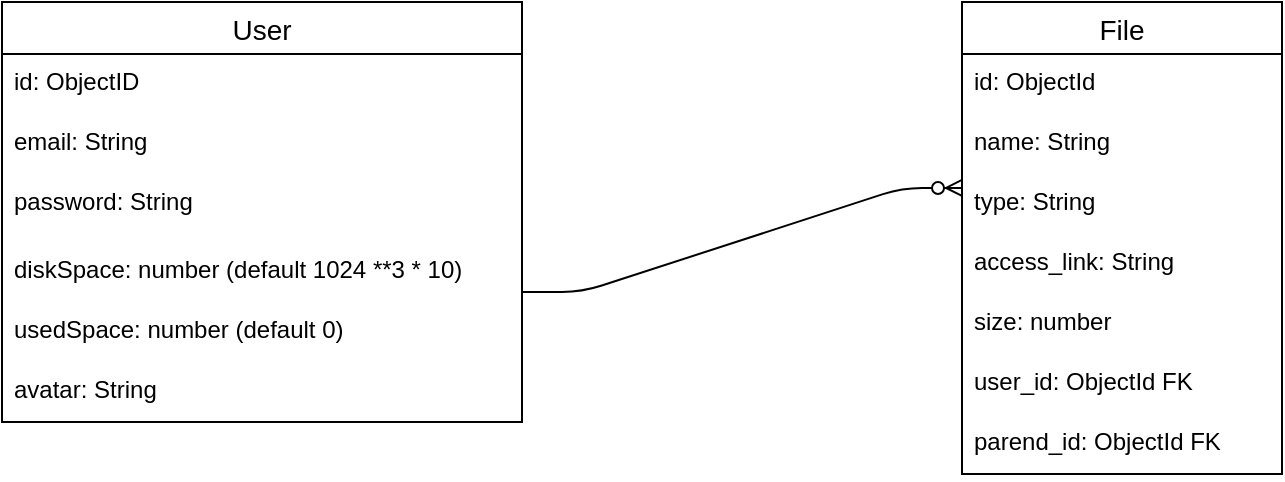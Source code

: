 <mxfile version="13.9.6" type="device"><diagram id="QykDhPz4uX0dL1uXyJBI" name="Page-1"><mxGraphModel dx="1554" dy="1163" grid="1" gridSize="10" guides="1" tooltips="1" connect="1" arrows="1" fold="1" page="1" pageScale="1" pageWidth="827" pageHeight="1169" math="0" shadow="0"><root><mxCell id="0"/><mxCell id="1" parent="0"/><mxCell id="ANq0B2OpQQytscGGBBXP-2" value="User" style="swimlane;fontStyle=0;childLayout=stackLayout;horizontal=1;startSize=26;horizontalStack=0;resizeParent=1;resizeParentMax=0;resizeLast=0;collapsible=1;marginBottom=0;align=center;fontSize=14;" vertex="1" parent="1"><mxGeometry x="110" y="585" width="260" height="210" as="geometry"/></mxCell><mxCell id="ANq0B2OpQQytscGGBBXP-3" value="id: ObjectID" style="text;strokeColor=none;fillColor=none;spacingLeft=4;spacingRight=4;overflow=hidden;rotatable=0;points=[[0,0.5],[1,0.5]];portConstraint=eastwest;fontSize=12;" vertex="1" parent="ANq0B2OpQQytscGGBBXP-2"><mxGeometry y="26" width="260" height="30" as="geometry"/></mxCell><mxCell id="ANq0B2OpQQytscGGBBXP-4" value="email: String" style="text;strokeColor=none;fillColor=none;spacingLeft=4;spacingRight=4;overflow=hidden;rotatable=0;points=[[0,0.5],[1,0.5]];portConstraint=eastwest;fontSize=12;" vertex="1" parent="ANq0B2OpQQytscGGBBXP-2"><mxGeometry y="56" width="260" height="30" as="geometry"/></mxCell><mxCell id="ANq0B2OpQQytscGGBBXP-5" value="password: String&#10;" style="text;strokeColor=none;fillColor=none;spacingLeft=4;spacingRight=4;overflow=hidden;rotatable=0;points=[[0,0.5],[1,0.5]];portConstraint=eastwest;fontSize=12;" vertex="1" parent="ANq0B2OpQQytscGGBBXP-2"><mxGeometry y="86" width="260" height="34" as="geometry"/></mxCell><mxCell id="ANq0B2OpQQytscGGBBXP-6" value="diskSpace: number (default 1024 **3 * 10)" style="text;strokeColor=none;fillColor=none;spacingLeft=4;spacingRight=4;overflow=hidden;rotatable=0;points=[[0,0.5],[1,0.5]];portConstraint=eastwest;fontSize=12;" vertex="1" parent="ANq0B2OpQQytscGGBBXP-2"><mxGeometry y="120" width="260" height="30" as="geometry"/></mxCell><mxCell id="ANq0B2OpQQytscGGBBXP-7" value="usedSpace: number (default 0)&#10;" style="text;strokeColor=none;fillColor=none;spacingLeft=4;spacingRight=4;overflow=hidden;rotatable=0;points=[[0,0.5],[1,0.5]];portConstraint=eastwest;fontSize=12;" vertex="1" parent="ANq0B2OpQQytscGGBBXP-2"><mxGeometry y="150" width="260" height="30" as="geometry"/></mxCell><mxCell id="ANq0B2OpQQytscGGBBXP-8" value="avatar: String" style="text;strokeColor=none;fillColor=none;spacingLeft=4;spacingRight=4;overflow=hidden;rotatable=0;points=[[0,0.5],[1,0.5]];portConstraint=eastwest;fontSize=12;" vertex="1" parent="ANq0B2OpQQytscGGBBXP-2"><mxGeometry y="180" width="260" height="30" as="geometry"/></mxCell><mxCell id="ANq0B2OpQQytscGGBBXP-9" value="File" style="swimlane;fontStyle=0;childLayout=stackLayout;horizontal=1;startSize=26;horizontalStack=0;resizeParent=1;resizeParentMax=0;resizeLast=0;collapsible=1;marginBottom=0;align=center;fontSize=14;" vertex="1" parent="1"><mxGeometry x="590" y="585" width="160" height="236" as="geometry"/></mxCell><mxCell id="ANq0B2OpQQytscGGBBXP-10" value="id: ObjectId&#10;" style="text;strokeColor=none;fillColor=none;spacingLeft=4;spacingRight=4;overflow=hidden;rotatable=0;points=[[0,0.5],[1,0.5]];portConstraint=eastwest;fontSize=12;" vertex="1" parent="ANq0B2OpQQytscGGBBXP-9"><mxGeometry y="26" width="160" height="30" as="geometry"/></mxCell><mxCell id="ANq0B2OpQQytscGGBBXP-11" value="name: String" style="text;strokeColor=none;fillColor=none;spacingLeft=4;spacingRight=4;overflow=hidden;rotatable=0;points=[[0,0.5],[1,0.5]];portConstraint=eastwest;fontSize=12;" vertex="1" parent="ANq0B2OpQQytscGGBBXP-9"><mxGeometry y="56" width="160" height="30" as="geometry"/></mxCell><mxCell id="ANq0B2OpQQytscGGBBXP-12" value="type: String" style="text;strokeColor=none;fillColor=none;spacingLeft=4;spacingRight=4;overflow=hidden;rotatable=0;points=[[0,0.5],[1,0.5]];portConstraint=eastwest;fontSize=12;" vertex="1" parent="ANq0B2OpQQytscGGBBXP-9"><mxGeometry y="86" width="160" height="30" as="geometry"/></mxCell><mxCell id="ANq0B2OpQQytscGGBBXP-16" value="access_link: String" style="text;strokeColor=none;fillColor=none;spacingLeft=4;spacingRight=4;overflow=hidden;rotatable=0;points=[[0,0.5],[1,0.5]];portConstraint=eastwest;fontSize=12;" vertex="1" parent="ANq0B2OpQQytscGGBBXP-9"><mxGeometry y="116" width="160" height="30" as="geometry"/></mxCell><mxCell id="ANq0B2OpQQytscGGBBXP-13" value="size: number" style="text;strokeColor=none;fillColor=none;spacingLeft=4;spacingRight=4;overflow=hidden;rotatable=0;points=[[0,0.5],[1,0.5]];portConstraint=eastwest;fontSize=12;" vertex="1" parent="ANq0B2OpQQytscGGBBXP-9"><mxGeometry y="146" width="160" height="30" as="geometry"/></mxCell><mxCell id="ANq0B2OpQQytscGGBBXP-14" value="user_id: ObjectId FK" style="text;strokeColor=none;fillColor=none;spacingLeft=4;spacingRight=4;overflow=hidden;rotatable=0;points=[[0,0.5],[1,0.5]];portConstraint=eastwest;fontSize=12;" vertex="1" parent="ANq0B2OpQQytscGGBBXP-9"><mxGeometry y="176" width="160" height="30" as="geometry"/></mxCell><mxCell id="ANq0B2OpQQytscGGBBXP-15" value="parend_id: ObjectId FK" style="text;strokeColor=none;fillColor=none;spacingLeft=4;spacingRight=4;overflow=hidden;rotatable=0;points=[[0,0.5],[1,0.5]];portConstraint=eastwest;fontSize=12;" vertex="1" parent="ANq0B2OpQQytscGGBBXP-9"><mxGeometry y="206" width="160" height="30" as="geometry"/></mxCell><mxCell id="ANq0B2OpQQytscGGBBXP-17" value="" style="edgeStyle=entityRelationEdgeStyle;fontSize=12;html=1;endArrow=ERzeroToMany;endFill=1;entryX=0;entryY=0.233;entryDx=0;entryDy=0;entryPerimeter=0;" edge="1" parent="1" target="ANq0B2OpQQytscGGBBXP-12"><mxGeometry width="100" height="100" relative="1" as="geometry"><mxPoint x="370" y="730" as="sourcePoint"/><mxPoint x="470" y="630" as="targetPoint"/></mxGeometry></mxCell></root></mxGraphModel></diagram></mxfile>